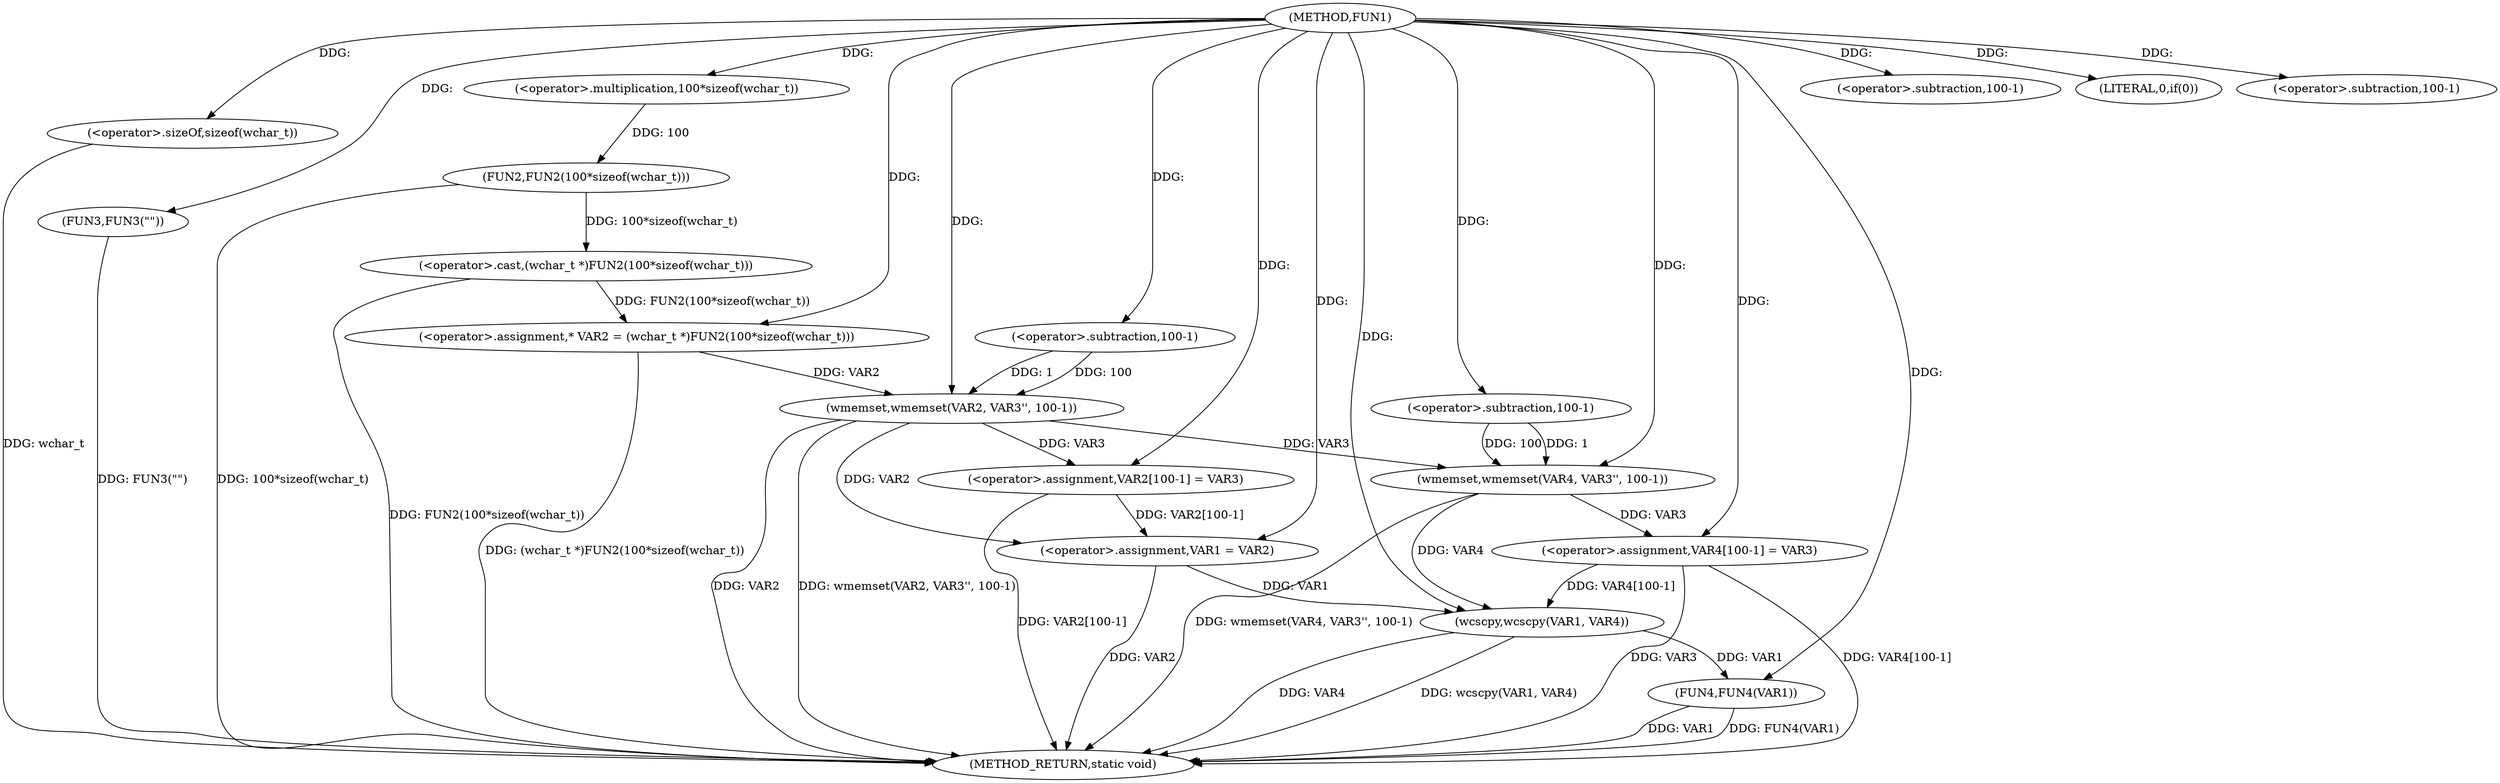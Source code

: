 digraph FUN1 {  
"1000100" [label = "(METHOD,FUN1)" ]
"1000156" [label = "(METHOD_RETURN,static void)" ]
"1000104" [label = "(<operator>.assignment,* VAR2 = (wchar_t *)FUN2(100*sizeof(wchar_t)))" ]
"1000106" [label = "(<operator>.cast,(wchar_t *)FUN2(100*sizeof(wchar_t)))" ]
"1000108" [label = "(FUN2,FUN2(100*sizeof(wchar_t)))" ]
"1000109" [label = "(<operator>.multiplication,100*sizeof(wchar_t))" ]
"1000111" [label = "(<operator>.sizeOf,sizeof(wchar_t))" ]
"1000113" [label = "(wmemset,wmemset(VAR2, VAR3'', 100-1))" ]
"1000116" [label = "(<operator>.subtraction,100-1)" ]
"1000119" [label = "(<operator>.assignment,VAR2[100-1] = VAR3)" ]
"1000122" [label = "(<operator>.subtraction,100-1)" ]
"1000127" [label = "(LITERAL,0,if(0))" ]
"1000129" [label = "(FUN3,FUN3(\"\"))" ]
"1000133" [label = "(<operator>.assignment,VAR1 = VAR2)" ]
"1000138" [label = "(wmemset,wmemset(VAR4, VAR3'', 100-1))" ]
"1000141" [label = "(<operator>.subtraction,100-1)" ]
"1000144" [label = "(<operator>.assignment,VAR4[100-1] = VAR3)" ]
"1000147" [label = "(<operator>.subtraction,100-1)" ]
"1000151" [label = "(wcscpy,wcscpy(VAR1, VAR4))" ]
"1000154" [label = "(FUN4,FUN4(VAR1))" ]
  "1000106" -> "1000156"  [ label = "DDG: FUN2(100*sizeof(wchar_t))"] 
  "1000151" -> "1000156"  [ label = "DDG: wcscpy(VAR1, VAR4)"] 
  "1000113" -> "1000156"  [ label = "DDG: VAR2"] 
  "1000151" -> "1000156"  [ label = "DDG: VAR4"] 
  "1000154" -> "1000156"  [ label = "DDG: FUN4(VAR1)"] 
  "1000144" -> "1000156"  [ label = "DDG: VAR4[100-1]"] 
  "1000144" -> "1000156"  [ label = "DDG: VAR3"] 
  "1000138" -> "1000156"  [ label = "DDG: wmemset(VAR4, VAR3'', 100-1)"] 
  "1000129" -> "1000156"  [ label = "DDG: FUN3(\"\")"] 
  "1000154" -> "1000156"  [ label = "DDG: VAR1"] 
  "1000111" -> "1000156"  [ label = "DDG: wchar_t"] 
  "1000133" -> "1000156"  [ label = "DDG: VAR2"] 
  "1000113" -> "1000156"  [ label = "DDG: wmemset(VAR2, VAR3'', 100-1)"] 
  "1000119" -> "1000156"  [ label = "DDG: VAR2[100-1]"] 
  "1000104" -> "1000156"  [ label = "DDG: (wchar_t *)FUN2(100*sizeof(wchar_t))"] 
  "1000108" -> "1000156"  [ label = "DDG: 100*sizeof(wchar_t)"] 
  "1000106" -> "1000104"  [ label = "DDG: FUN2(100*sizeof(wchar_t))"] 
  "1000100" -> "1000104"  [ label = "DDG: "] 
  "1000108" -> "1000106"  [ label = "DDG: 100*sizeof(wchar_t)"] 
  "1000109" -> "1000108"  [ label = "DDG: 100"] 
  "1000100" -> "1000109"  [ label = "DDG: "] 
  "1000100" -> "1000111"  [ label = "DDG: "] 
  "1000104" -> "1000113"  [ label = "DDG: VAR2"] 
  "1000100" -> "1000113"  [ label = "DDG: "] 
  "1000116" -> "1000113"  [ label = "DDG: 100"] 
  "1000116" -> "1000113"  [ label = "DDG: 1"] 
  "1000100" -> "1000116"  [ label = "DDG: "] 
  "1000113" -> "1000119"  [ label = "DDG: VAR3"] 
  "1000100" -> "1000119"  [ label = "DDG: "] 
  "1000100" -> "1000122"  [ label = "DDG: "] 
  "1000100" -> "1000127"  [ label = "DDG: "] 
  "1000100" -> "1000129"  [ label = "DDG: "] 
  "1000113" -> "1000133"  [ label = "DDG: VAR2"] 
  "1000119" -> "1000133"  [ label = "DDG: VAR2[100-1]"] 
  "1000100" -> "1000133"  [ label = "DDG: "] 
  "1000100" -> "1000138"  [ label = "DDG: "] 
  "1000113" -> "1000138"  [ label = "DDG: VAR3"] 
  "1000141" -> "1000138"  [ label = "DDG: 100"] 
  "1000141" -> "1000138"  [ label = "DDG: 1"] 
  "1000100" -> "1000141"  [ label = "DDG: "] 
  "1000138" -> "1000144"  [ label = "DDG: VAR3"] 
  "1000100" -> "1000144"  [ label = "DDG: "] 
  "1000100" -> "1000147"  [ label = "DDG: "] 
  "1000133" -> "1000151"  [ label = "DDG: VAR1"] 
  "1000100" -> "1000151"  [ label = "DDG: "] 
  "1000138" -> "1000151"  [ label = "DDG: VAR4"] 
  "1000144" -> "1000151"  [ label = "DDG: VAR4[100-1]"] 
  "1000151" -> "1000154"  [ label = "DDG: VAR1"] 
  "1000100" -> "1000154"  [ label = "DDG: "] 
}
